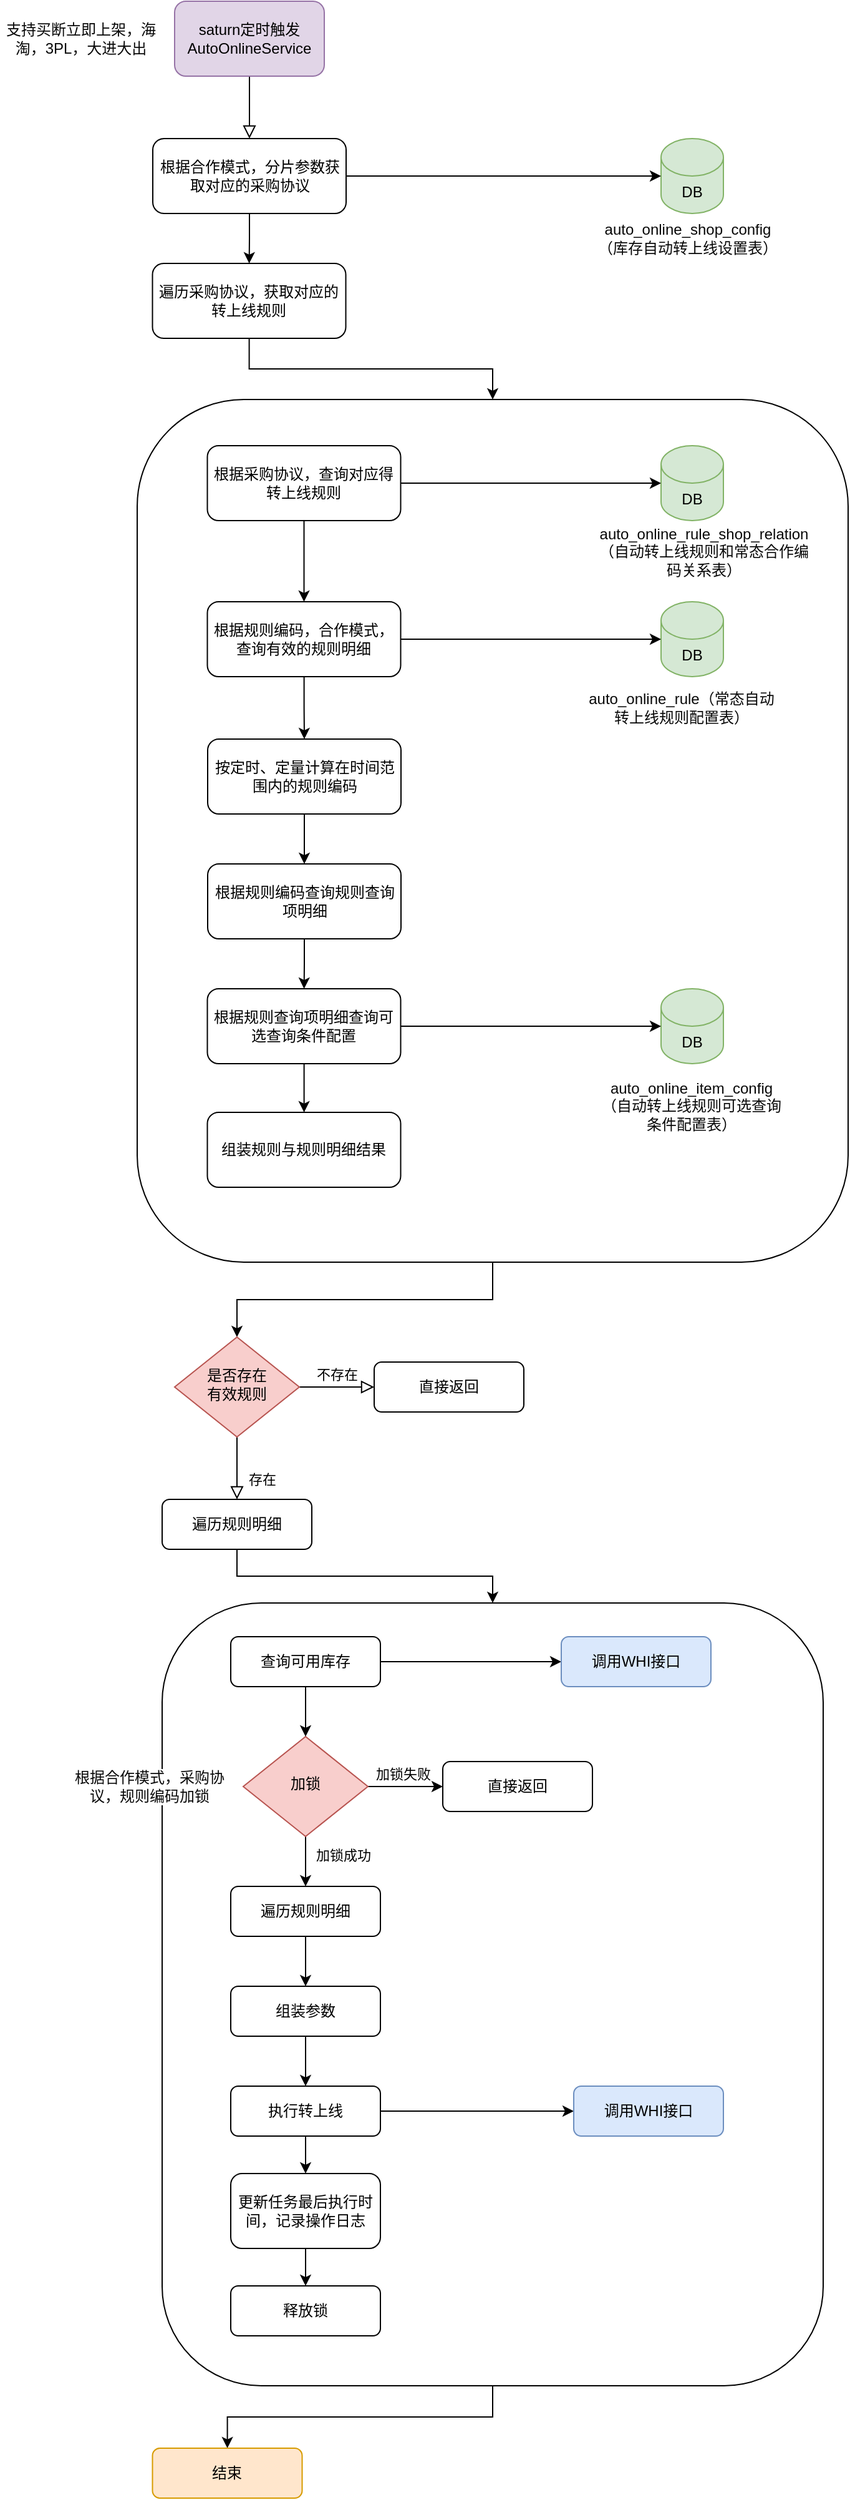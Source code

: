 <mxfile version="24.3.1" type="github">
  <diagram id="C5RBs43oDa-KdzZeNtuy" name="Page-1">
    <mxGraphModel dx="1050" dy="581" grid="1" gridSize="10" guides="1" tooltips="1" connect="1" arrows="1" fold="1" page="1" pageScale="1" pageWidth="827" pageHeight="1169" math="0" shadow="0">
      <root>
        <mxCell id="WIyWlLk6GJQsqaUBKTNV-0" />
        <mxCell id="WIyWlLk6GJQsqaUBKTNV-1" parent="WIyWlLk6GJQsqaUBKTNV-0" />
        <mxCell id="Vb5uBY2Feg9RNN3zf18O-69" style="edgeStyle=orthogonalEdgeStyle;rounded=0;orthogonalLoop=1;jettySize=auto;html=1;" edge="1" parent="WIyWlLk6GJQsqaUBKTNV-1" source="Vb5uBY2Feg9RNN3zf18O-63" target="Vb5uBY2Feg9RNN3zf18O-20">
          <mxGeometry relative="1" as="geometry" />
        </mxCell>
        <mxCell id="Vb5uBY2Feg9RNN3zf18O-63" value="" style="rounded=1;whiteSpace=wrap;html=1;fontSize=12;glass=0;strokeWidth=1;shadow=0;" vertex="1" parent="WIyWlLk6GJQsqaUBKTNV-1">
          <mxGeometry x="150" y="1343" width="530" height="627" as="geometry" />
        </mxCell>
        <mxCell id="Vb5uBY2Feg9RNN3zf18O-62" style="edgeStyle=orthogonalEdgeStyle;rounded=0;orthogonalLoop=1;jettySize=auto;html=1;" edge="1" parent="WIyWlLk6GJQsqaUBKTNV-1" source="Vb5uBY2Feg9RNN3zf18O-47" target="WIyWlLk6GJQsqaUBKTNV-10">
          <mxGeometry relative="1" as="geometry" />
        </mxCell>
        <mxCell id="Vb5uBY2Feg9RNN3zf18O-47" value="" style="rounded=1;whiteSpace=wrap;html=1;fontSize=12;glass=0;strokeWidth=1;shadow=0;" vertex="1" parent="WIyWlLk6GJQsqaUBKTNV-1">
          <mxGeometry x="130" y="379" width="570" height="691" as="geometry" />
        </mxCell>
        <mxCell id="WIyWlLk6GJQsqaUBKTNV-2" value="" style="rounded=0;html=1;jettySize=auto;orthogonalLoop=1;fontSize=11;endArrow=block;endFill=0;endSize=8;strokeWidth=1;shadow=0;labelBackgroundColor=none;edgeStyle=orthogonalEdgeStyle;" parent="WIyWlLk6GJQsqaUBKTNV-1" source="WIyWlLk6GJQsqaUBKTNV-3" edge="1">
          <mxGeometry relative="1" as="geometry">
            <mxPoint x="220" y="170" as="targetPoint" />
          </mxGeometry>
        </mxCell>
        <mxCell id="WIyWlLk6GJQsqaUBKTNV-3" value="saturn定时触发&lt;div&gt;AutoOnlineService&lt;br&gt;&lt;/div&gt;" style="rounded=1;whiteSpace=wrap;html=1;fontSize=12;glass=0;strokeWidth=1;shadow=0;fillColor=#e1d5e7;strokeColor=#9673a6;" parent="WIyWlLk6GJQsqaUBKTNV-1" vertex="1">
          <mxGeometry x="160" y="60" width="120" height="60" as="geometry" />
        </mxCell>
        <mxCell id="Vb5uBY2Feg9RNN3zf18O-44" style="edgeStyle=orthogonalEdgeStyle;rounded=0;orthogonalLoop=1;jettySize=auto;html=1;" edge="1" parent="WIyWlLk6GJQsqaUBKTNV-1" source="WIyWlLk6GJQsqaUBKTNV-7" target="Vb5uBY2Feg9RNN3zf18O-43">
          <mxGeometry relative="1" as="geometry" />
        </mxCell>
        <mxCell id="WIyWlLk6GJQsqaUBKTNV-7" value="根据合作模式，分片参数获取对应的采购协议" style="rounded=1;whiteSpace=wrap;html=1;fontSize=12;glass=0;strokeWidth=1;shadow=0;" parent="WIyWlLk6GJQsqaUBKTNV-1" vertex="1">
          <mxGeometry x="142.5" y="170" width="155" height="60" as="geometry" />
        </mxCell>
        <mxCell id="WIyWlLk6GJQsqaUBKTNV-8" value="存在" style="rounded=0;html=1;jettySize=auto;orthogonalLoop=1;fontSize=11;endArrow=block;endFill=0;endSize=8;strokeWidth=1;shadow=0;labelBackgroundColor=none;edgeStyle=orthogonalEdgeStyle;" parent="WIyWlLk6GJQsqaUBKTNV-1" source="WIyWlLk6GJQsqaUBKTNV-10" target="WIyWlLk6GJQsqaUBKTNV-11" edge="1">
          <mxGeometry x="0.333" y="20" relative="1" as="geometry">
            <mxPoint as="offset" />
          </mxGeometry>
        </mxCell>
        <mxCell id="WIyWlLk6GJQsqaUBKTNV-9" value="不存在" style="edgeStyle=orthogonalEdgeStyle;rounded=0;html=1;jettySize=auto;orthogonalLoop=1;fontSize=11;endArrow=block;endFill=0;endSize=8;strokeWidth=1;shadow=0;labelBackgroundColor=none;" parent="WIyWlLk6GJQsqaUBKTNV-1" source="WIyWlLk6GJQsqaUBKTNV-10" target="WIyWlLk6GJQsqaUBKTNV-12" edge="1">
          <mxGeometry y="10" relative="1" as="geometry">
            <mxPoint as="offset" />
          </mxGeometry>
        </mxCell>
        <mxCell id="WIyWlLk6GJQsqaUBKTNV-10" value="是否存在&lt;div&gt;有效规则&lt;/div&gt;" style="rhombus;whiteSpace=wrap;html=1;shadow=0;fontFamily=Helvetica;fontSize=12;align=center;strokeWidth=1;spacing=6;spacingTop=-4;fillColor=#f8cecc;strokeColor=#b85450;" parent="WIyWlLk6GJQsqaUBKTNV-1" vertex="1">
          <mxGeometry x="160" y="1130" width="100" height="80" as="geometry" />
        </mxCell>
        <mxCell id="Vb5uBY2Feg9RNN3zf18O-65" style="edgeStyle=orthogonalEdgeStyle;rounded=0;orthogonalLoop=1;jettySize=auto;html=1;" edge="1" parent="WIyWlLk6GJQsqaUBKTNV-1" source="WIyWlLk6GJQsqaUBKTNV-11" target="Vb5uBY2Feg9RNN3zf18O-63">
          <mxGeometry relative="1" as="geometry" />
        </mxCell>
        <mxCell id="WIyWlLk6GJQsqaUBKTNV-11" value="遍历规则明细" style="rounded=1;whiteSpace=wrap;html=1;fontSize=12;glass=0;strokeWidth=1;shadow=0;" parent="WIyWlLk6GJQsqaUBKTNV-1" vertex="1">
          <mxGeometry x="150" y="1260" width="120" height="40" as="geometry" />
        </mxCell>
        <mxCell id="WIyWlLk6GJQsqaUBKTNV-12" value="直接返回" style="rounded=1;whiteSpace=wrap;html=1;fontSize=12;glass=0;strokeWidth=1;shadow=0;" parent="WIyWlLk6GJQsqaUBKTNV-1" vertex="1">
          <mxGeometry x="320" y="1150" width="120" height="40" as="geometry" />
        </mxCell>
        <mxCell id="Vb5uBY2Feg9RNN3zf18O-0" value="&lt;p style=&quot;background-color: rgb(255, 255, 255);&quot;&gt;&lt;font color=&quot;#080808&quot;&gt;支持&lt;/font&gt;&lt;span style=&quot;background-color: initial;&quot;&gt;&lt;font color=&quot;#080808&quot;&gt;买断立即上架，&lt;/font&gt;&lt;/span&gt;&lt;span style=&quot;background-color: initial;&quot;&gt;&lt;font color=&quot;#080808&quot;&gt;海淘，&lt;/font&gt;&lt;/span&gt;&lt;span style=&quot;color: rgb(8, 8, 8); background-color: initial;&quot;&gt;3PL，大进大出&lt;/span&gt;&lt;/p&gt;" style="text;html=1;align=center;verticalAlign=middle;whiteSpace=wrap;rounded=0;" vertex="1" parent="WIyWlLk6GJQsqaUBKTNV-1">
          <mxGeometry x="20" y="75" width="130" height="30" as="geometry" />
        </mxCell>
        <mxCell id="Vb5uBY2Feg9RNN3zf18O-7" style="edgeStyle=orthogonalEdgeStyle;rounded=0;orthogonalLoop=1;jettySize=auto;html=1;entryX=0;entryY=0.5;entryDx=0;entryDy=0;" edge="1" parent="WIyWlLk6GJQsqaUBKTNV-1" source="Vb5uBY2Feg9RNN3zf18O-3" target="Vb5uBY2Feg9RNN3zf18O-6">
          <mxGeometry relative="1" as="geometry" />
        </mxCell>
        <mxCell id="Vb5uBY2Feg9RNN3zf18O-8" value="加锁失败" style="edgeLabel;html=1;align=center;verticalAlign=middle;resizable=0;points=[];" vertex="1" connectable="0" parent="Vb5uBY2Feg9RNN3zf18O-7">
          <mxGeometry x="-0.207" y="4" relative="1" as="geometry">
            <mxPoint x="4" y="-6" as="offset" />
          </mxGeometry>
        </mxCell>
        <mxCell id="Vb5uBY2Feg9RNN3zf18O-10" style="edgeStyle=orthogonalEdgeStyle;rounded=0;orthogonalLoop=1;jettySize=auto;html=1;entryX=0.5;entryY=0;entryDx=0;entryDy=0;" edge="1" parent="WIyWlLk6GJQsqaUBKTNV-1" source="Vb5uBY2Feg9RNN3zf18O-3" target="Vb5uBY2Feg9RNN3zf18O-9">
          <mxGeometry relative="1" as="geometry" />
        </mxCell>
        <mxCell id="Vb5uBY2Feg9RNN3zf18O-11" value="加锁成功" style="edgeLabel;html=1;align=center;verticalAlign=middle;resizable=0;points=[];" vertex="1" connectable="0" parent="Vb5uBY2Feg9RNN3zf18O-10">
          <mxGeometry x="-0.15" y="-1" relative="1" as="geometry">
            <mxPoint x="31" y="-2" as="offset" />
          </mxGeometry>
        </mxCell>
        <mxCell id="Vb5uBY2Feg9RNN3zf18O-3" value="加锁" style="rhombus;whiteSpace=wrap;html=1;shadow=0;fontFamily=Helvetica;fontSize=12;align=center;strokeWidth=1;spacing=6;spacingTop=-4;fillColor=#f8cecc;strokeColor=#b85450;" vertex="1" parent="WIyWlLk6GJQsqaUBKTNV-1">
          <mxGeometry x="215" y="1450" width="100" height="80" as="geometry" />
        </mxCell>
        <mxCell id="Vb5uBY2Feg9RNN3zf18O-5" value="&lt;p style=&quot;background-color: rgb(255, 255, 255);&quot;&gt;&lt;font color=&quot;#080808&quot;&gt;根据合作模式，采购协议，规则编码加锁&lt;/font&gt;&lt;/p&gt;" style="text;html=1;align=center;verticalAlign=middle;whiteSpace=wrap;rounded=0;" vertex="1" parent="WIyWlLk6GJQsqaUBKTNV-1">
          <mxGeometry x="75" y="1475" width="130" height="30" as="geometry" />
        </mxCell>
        <mxCell id="Vb5uBY2Feg9RNN3zf18O-6" value="直接返回" style="rounded=1;whiteSpace=wrap;html=1;fontSize=12;glass=0;strokeWidth=1;shadow=0;" vertex="1" parent="WIyWlLk6GJQsqaUBKTNV-1">
          <mxGeometry x="375" y="1470" width="120" height="40" as="geometry" />
        </mxCell>
        <mxCell id="Vb5uBY2Feg9RNN3zf18O-13" style="edgeStyle=orthogonalEdgeStyle;rounded=0;orthogonalLoop=1;jettySize=auto;html=1;" edge="1" parent="WIyWlLk6GJQsqaUBKTNV-1" source="Vb5uBY2Feg9RNN3zf18O-9" target="Vb5uBY2Feg9RNN3zf18O-12">
          <mxGeometry relative="1" as="geometry" />
        </mxCell>
        <mxCell id="Vb5uBY2Feg9RNN3zf18O-9" value="遍历规则明细" style="rounded=1;whiteSpace=wrap;html=1;fontSize=12;glass=0;strokeWidth=1;shadow=0;" vertex="1" parent="WIyWlLk6GJQsqaUBKTNV-1">
          <mxGeometry x="205" y="1570" width="120" height="40" as="geometry" />
        </mxCell>
        <mxCell id="Vb5uBY2Feg9RNN3zf18O-68" style="edgeStyle=orthogonalEdgeStyle;rounded=0;orthogonalLoop=1;jettySize=auto;html=1;" edge="1" parent="WIyWlLk6GJQsqaUBKTNV-1" source="Vb5uBY2Feg9RNN3zf18O-12" target="Vb5uBY2Feg9RNN3zf18O-14">
          <mxGeometry relative="1" as="geometry" />
        </mxCell>
        <mxCell id="Vb5uBY2Feg9RNN3zf18O-12" value="组装参数" style="rounded=1;whiteSpace=wrap;html=1;fontSize=12;glass=0;strokeWidth=1;shadow=0;" vertex="1" parent="WIyWlLk6GJQsqaUBKTNV-1">
          <mxGeometry x="205" y="1650" width="120" height="40" as="geometry" />
        </mxCell>
        <mxCell id="Vb5uBY2Feg9RNN3zf18O-17" style="edgeStyle=orthogonalEdgeStyle;rounded=0;orthogonalLoop=1;jettySize=auto;html=1;" edge="1" parent="WIyWlLk6GJQsqaUBKTNV-1" source="Vb5uBY2Feg9RNN3zf18O-14" target="Vb5uBY2Feg9RNN3zf18O-16">
          <mxGeometry relative="1" as="geometry" />
        </mxCell>
        <mxCell id="Vb5uBY2Feg9RNN3zf18O-76" style="edgeStyle=orthogonalEdgeStyle;rounded=0;orthogonalLoop=1;jettySize=auto;html=1;" edge="1" parent="WIyWlLk6GJQsqaUBKTNV-1" source="Vb5uBY2Feg9RNN3zf18O-14" target="Vb5uBY2Feg9RNN3zf18O-74">
          <mxGeometry relative="1" as="geometry" />
        </mxCell>
        <mxCell id="Vb5uBY2Feg9RNN3zf18O-14" value="执行转上线" style="rounded=1;whiteSpace=wrap;html=1;fontSize=12;glass=0;strokeWidth=1;shadow=0;" vertex="1" parent="WIyWlLk6GJQsqaUBKTNV-1">
          <mxGeometry x="205" y="1730" width="120" height="40" as="geometry" />
        </mxCell>
        <mxCell id="Vb5uBY2Feg9RNN3zf18O-19" style="edgeStyle=orthogonalEdgeStyle;rounded=0;orthogonalLoop=1;jettySize=auto;html=1;" edge="1" parent="WIyWlLk6GJQsqaUBKTNV-1" source="Vb5uBY2Feg9RNN3zf18O-16" target="Vb5uBY2Feg9RNN3zf18O-18">
          <mxGeometry relative="1" as="geometry" />
        </mxCell>
        <mxCell id="Vb5uBY2Feg9RNN3zf18O-16" value="更新任务最后执行时间，记录操作日志" style="rounded=1;whiteSpace=wrap;html=1;fontSize=12;glass=0;strokeWidth=1;shadow=0;" vertex="1" parent="WIyWlLk6GJQsqaUBKTNV-1">
          <mxGeometry x="205" y="1800" width="120" height="60" as="geometry" />
        </mxCell>
        <mxCell id="Vb5uBY2Feg9RNN3zf18O-18" value="释放锁" style="rounded=1;whiteSpace=wrap;html=1;fontSize=12;glass=0;strokeWidth=1;shadow=0;" vertex="1" parent="WIyWlLk6GJQsqaUBKTNV-1">
          <mxGeometry x="205" y="1890" width="120" height="40" as="geometry" />
        </mxCell>
        <mxCell id="Vb5uBY2Feg9RNN3zf18O-20" value="结束" style="rounded=1;whiteSpace=wrap;html=1;fontSize=12;glass=0;strokeWidth=1;shadow=0;fillColor=#ffe6cc;strokeColor=#d79b00;" vertex="1" parent="WIyWlLk6GJQsqaUBKTNV-1">
          <mxGeometry x="142.25" y="2020" width="120" height="40" as="geometry" />
        </mxCell>
        <mxCell id="Vb5uBY2Feg9RNN3zf18O-27" value="DB" style="shape=cylinder3;whiteSpace=wrap;html=1;boundedLbl=1;backgroundOutline=1;size=15;fillColor=#d5e8d4;strokeColor=#82b366;" vertex="1" parent="WIyWlLk6GJQsqaUBKTNV-1">
          <mxGeometry x="550" y="170" width="50" height="60" as="geometry" />
        </mxCell>
        <mxCell id="Vb5uBY2Feg9RNN3zf18O-29" value="&lt;p style=&quot;background-color: rgb(255, 255, 255);&quot;&gt;&lt;span style=&quot;background-color: initial;&quot;&gt;&lt;font color=&quot;#080808&quot;&gt;auto_online_shop_config&lt;/font&gt;&lt;/span&gt;&lt;span style=&quot;background-color: initial;&quot;&gt;&lt;font color=&quot;#080808&quot;&gt;（&lt;/font&gt;&lt;/span&gt;&lt;span style=&quot;background-color: initial;&quot;&gt;&lt;font color=&quot;#080808&quot;&gt;库存自动转上线设置表&lt;/font&gt;&lt;/span&gt;&lt;span style=&quot;color: rgb(8, 8, 8); background-color: initial;&quot;&gt;）&lt;/span&gt;&lt;/p&gt;" style="text;html=1;align=center;verticalAlign=middle;whiteSpace=wrap;rounded=0;" vertex="1" parent="WIyWlLk6GJQsqaUBKTNV-1">
          <mxGeometry x="495" y="230" width="152.5" height="40" as="geometry" />
        </mxCell>
        <mxCell id="Vb5uBY2Feg9RNN3zf18O-31" style="edgeStyle=orthogonalEdgeStyle;rounded=0;orthogonalLoop=1;jettySize=auto;html=1;entryX=0;entryY=0.5;entryDx=0;entryDy=0;entryPerimeter=0;" edge="1" parent="WIyWlLk6GJQsqaUBKTNV-1" source="WIyWlLk6GJQsqaUBKTNV-7" target="Vb5uBY2Feg9RNN3zf18O-27">
          <mxGeometry relative="1" as="geometry" />
        </mxCell>
        <mxCell id="Vb5uBY2Feg9RNN3zf18O-38" style="edgeStyle=orthogonalEdgeStyle;rounded=0;orthogonalLoop=1;jettySize=auto;html=1;" edge="1" parent="WIyWlLk6GJQsqaUBKTNV-1" source="Vb5uBY2Feg9RNN3zf18O-32" target="Vb5uBY2Feg9RNN3zf18O-37">
          <mxGeometry relative="1" as="geometry" />
        </mxCell>
        <mxCell id="Vb5uBY2Feg9RNN3zf18O-32" value="根据采购协议，查询对应得转上线规则" style="rounded=1;whiteSpace=wrap;html=1;fontSize=12;glass=0;strokeWidth=1;shadow=0;" vertex="1" parent="WIyWlLk6GJQsqaUBKTNV-1">
          <mxGeometry x="186.25" y="416" width="155" height="60" as="geometry" />
        </mxCell>
        <mxCell id="Vb5uBY2Feg9RNN3zf18O-33" value="DB" style="shape=cylinder3;whiteSpace=wrap;html=1;boundedLbl=1;backgroundOutline=1;size=15;fillColor=#d5e8d4;strokeColor=#82b366;" vertex="1" parent="WIyWlLk6GJQsqaUBKTNV-1">
          <mxGeometry x="550" y="416" width="50" height="60" as="geometry" />
        </mxCell>
        <mxCell id="Vb5uBY2Feg9RNN3zf18O-34" value="&lt;p style=&quot;background-color: rgb(255, 255, 255);&quot;&gt;&lt;span style=&quot;background-color: initial;&quot;&gt;&lt;font color=&quot;#080808&quot;&gt;auto_online_rule_shop_relation&lt;/font&gt;&lt;/span&gt;&lt;span style=&quot;background-color: initial;&quot;&gt;&lt;font color=&quot;#080808&quot;&gt;（&lt;/font&gt;&lt;/span&gt;&lt;span style=&quot;background-color: initial;&quot;&gt;&lt;font color=&quot;#080808&quot;&gt;自动转上线规则和常态合作编码关系表）&lt;/font&gt;&lt;/span&gt;&lt;/p&gt;" style="text;html=1;align=center;verticalAlign=middle;whiteSpace=wrap;rounded=0;" vertex="1" parent="WIyWlLk6GJQsqaUBKTNV-1">
          <mxGeometry x="495" y="476" width="178.75" height="50" as="geometry" />
        </mxCell>
        <mxCell id="Vb5uBY2Feg9RNN3zf18O-36" style="edgeStyle=orthogonalEdgeStyle;rounded=0;orthogonalLoop=1;jettySize=auto;html=1;entryX=0;entryY=0.5;entryDx=0;entryDy=0;entryPerimeter=0;" edge="1" parent="WIyWlLk6GJQsqaUBKTNV-1" source="Vb5uBY2Feg9RNN3zf18O-32" target="Vb5uBY2Feg9RNN3zf18O-33">
          <mxGeometry relative="1" as="geometry" />
        </mxCell>
        <mxCell id="Vb5uBY2Feg9RNN3zf18O-59" style="edgeStyle=orthogonalEdgeStyle;rounded=0;orthogonalLoop=1;jettySize=auto;html=1;entryX=0.5;entryY=0;entryDx=0;entryDy=0;" edge="1" parent="WIyWlLk6GJQsqaUBKTNV-1" source="Vb5uBY2Feg9RNN3zf18O-37" target="Vb5uBY2Feg9RNN3zf18O-50">
          <mxGeometry relative="1" as="geometry" />
        </mxCell>
        <mxCell id="Vb5uBY2Feg9RNN3zf18O-37" value="根据规则编码，合作模式，查询有效的规则明细" style="rounded=1;whiteSpace=wrap;html=1;fontSize=12;glass=0;strokeWidth=1;shadow=0;" vertex="1" parent="WIyWlLk6GJQsqaUBKTNV-1">
          <mxGeometry x="186.25" y="541" width="155" height="60" as="geometry" />
        </mxCell>
        <mxCell id="Vb5uBY2Feg9RNN3zf18O-39" value="DB" style="shape=cylinder3;whiteSpace=wrap;html=1;boundedLbl=1;backgroundOutline=1;size=15;fillColor=#d5e8d4;strokeColor=#82b366;" vertex="1" parent="WIyWlLk6GJQsqaUBKTNV-1">
          <mxGeometry x="550" y="541" width="50" height="60" as="geometry" />
        </mxCell>
        <mxCell id="Vb5uBY2Feg9RNN3zf18O-40" value="&lt;p style=&quot;background-color: rgb(255, 255, 255);&quot;&gt;&lt;span style=&quot;background-color: initial;&quot;&gt;&lt;font color=&quot;#080808&quot;&gt;auto_online_rule&lt;/font&gt;&lt;/span&gt;&lt;span style=&quot;background-color: initial;&quot;&gt;&lt;font color=&quot;#080808&quot;&gt;（&lt;/font&gt;&lt;/span&gt;&lt;span style=&quot;background-color: initial;&quot;&gt;&lt;font color=&quot;#080808&quot;&gt;常态自动转上线规则配置表）&lt;/font&gt;&lt;/span&gt;&lt;/p&gt;" style="text;html=1;align=center;verticalAlign=middle;whiteSpace=wrap;rounded=0;" vertex="1" parent="WIyWlLk6GJQsqaUBKTNV-1">
          <mxGeometry x="489.81" y="601" width="153.12" height="50" as="geometry" />
        </mxCell>
        <mxCell id="Vb5uBY2Feg9RNN3zf18O-41" style="edgeStyle=orthogonalEdgeStyle;rounded=0;orthogonalLoop=1;jettySize=auto;html=1;entryX=0;entryY=0.5;entryDx=0;entryDy=0;entryPerimeter=0;" edge="1" parent="WIyWlLk6GJQsqaUBKTNV-1" source="Vb5uBY2Feg9RNN3zf18O-37" target="Vb5uBY2Feg9RNN3zf18O-39">
          <mxGeometry relative="1" as="geometry" />
        </mxCell>
        <mxCell id="Vb5uBY2Feg9RNN3zf18O-48" style="edgeStyle=orthogonalEdgeStyle;rounded=0;orthogonalLoop=1;jettySize=auto;html=1;" edge="1" parent="WIyWlLk6GJQsqaUBKTNV-1" source="Vb5uBY2Feg9RNN3zf18O-43" target="Vb5uBY2Feg9RNN3zf18O-47">
          <mxGeometry relative="1" as="geometry" />
        </mxCell>
        <mxCell id="Vb5uBY2Feg9RNN3zf18O-43" value="遍历采购协议，获取对应的转上线规则" style="rounded=1;whiteSpace=wrap;html=1;fontSize=12;glass=0;strokeWidth=1;shadow=0;" vertex="1" parent="WIyWlLk6GJQsqaUBKTNV-1">
          <mxGeometry x="142.25" y="270" width="155" height="60" as="geometry" />
        </mxCell>
        <mxCell id="Vb5uBY2Feg9RNN3zf18O-53" style="edgeStyle=orthogonalEdgeStyle;rounded=0;orthogonalLoop=1;jettySize=auto;html=1;entryX=0.5;entryY=0;entryDx=0;entryDy=0;" edge="1" parent="WIyWlLk6GJQsqaUBKTNV-1" source="Vb5uBY2Feg9RNN3zf18O-50" target="Vb5uBY2Feg9RNN3zf18O-52">
          <mxGeometry relative="1" as="geometry" />
        </mxCell>
        <mxCell id="Vb5uBY2Feg9RNN3zf18O-50" value="按定时、定量计算在时间范围内的规则编码" style="rounded=1;whiteSpace=wrap;html=1;fontSize=12;glass=0;strokeWidth=1;shadow=0;" vertex="1" parent="WIyWlLk6GJQsqaUBKTNV-1">
          <mxGeometry x="186.5" y="651" width="155" height="60" as="geometry" />
        </mxCell>
        <mxCell id="Vb5uBY2Feg9RNN3zf18O-55" style="edgeStyle=orthogonalEdgeStyle;rounded=0;orthogonalLoop=1;jettySize=auto;html=1;" edge="1" parent="WIyWlLk6GJQsqaUBKTNV-1" source="Vb5uBY2Feg9RNN3zf18O-52" target="Vb5uBY2Feg9RNN3zf18O-54">
          <mxGeometry relative="1" as="geometry" />
        </mxCell>
        <mxCell id="Vb5uBY2Feg9RNN3zf18O-52" value="根据规则编码查询规则查询项明细" style="rounded=1;whiteSpace=wrap;html=1;fontSize=12;glass=0;strokeWidth=1;shadow=0;" vertex="1" parent="WIyWlLk6GJQsqaUBKTNV-1">
          <mxGeometry x="186.5" y="751" width="155" height="60" as="geometry" />
        </mxCell>
        <mxCell id="Vb5uBY2Feg9RNN3zf18O-61" style="edgeStyle=orthogonalEdgeStyle;rounded=0;orthogonalLoop=1;jettySize=auto;html=1;" edge="1" parent="WIyWlLk6GJQsqaUBKTNV-1" source="Vb5uBY2Feg9RNN3zf18O-54" target="Vb5uBY2Feg9RNN3zf18O-60">
          <mxGeometry relative="1" as="geometry" />
        </mxCell>
        <mxCell id="Vb5uBY2Feg9RNN3zf18O-54" value="根据规则查询项明细查询可选查询条件配置" style="rounded=1;whiteSpace=wrap;html=1;fontSize=12;glass=0;strokeWidth=1;shadow=0;" vertex="1" parent="WIyWlLk6GJQsqaUBKTNV-1">
          <mxGeometry x="186.25" y="851" width="155" height="60" as="geometry" />
        </mxCell>
        <mxCell id="Vb5uBY2Feg9RNN3zf18O-56" value="DB" style="shape=cylinder3;whiteSpace=wrap;html=1;boundedLbl=1;backgroundOutline=1;size=15;fillColor=#d5e8d4;strokeColor=#82b366;" vertex="1" parent="WIyWlLk6GJQsqaUBKTNV-1">
          <mxGeometry x="550" y="851" width="50" height="60" as="geometry" />
        </mxCell>
        <mxCell id="Vb5uBY2Feg9RNN3zf18O-57" value="&lt;p style=&quot;background-color: rgb(255, 255, 255);&quot;&gt;&lt;span style=&quot;background-color: initial;&quot;&gt;&lt;font color=&quot;#080808&quot;&gt;auto_online_item_config&lt;/font&gt;&lt;/span&gt;&lt;span style=&quot;background-color: initial;&quot;&gt;&lt;font color=&quot;#080808&quot;&gt;（&lt;/font&gt;&lt;/span&gt;&lt;span style=&quot;background-color: initial;&quot;&gt;&lt;font color=&quot;#080808&quot;&gt;自动转上线规则可选查询条件配置表）&lt;/font&gt;&lt;/span&gt;&lt;/p&gt;" style="text;html=1;align=center;verticalAlign=middle;whiteSpace=wrap;rounded=0;" vertex="1" parent="WIyWlLk6GJQsqaUBKTNV-1">
          <mxGeometry x="498.44" y="920" width="153.12" height="50" as="geometry" />
        </mxCell>
        <mxCell id="Vb5uBY2Feg9RNN3zf18O-58" style="edgeStyle=orthogonalEdgeStyle;rounded=0;orthogonalLoop=1;jettySize=auto;html=1;entryX=0;entryY=0.5;entryDx=0;entryDy=0;entryPerimeter=0;" edge="1" parent="WIyWlLk6GJQsqaUBKTNV-1" source="Vb5uBY2Feg9RNN3zf18O-54" target="Vb5uBY2Feg9RNN3zf18O-56">
          <mxGeometry relative="1" as="geometry" />
        </mxCell>
        <mxCell id="Vb5uBY2Feg9RNN3zf18O-60" value="组装规则与规则明细结果" style="rounded=1;whiteSpace=wrap;html=1;fontSize=12;glass=0;strokeWidth=1;shadow=0;" vertex="1" parent="WIyWlLk6GJQsqaUBKTNV-1">
          <mxGeometry x="186.25" y="950" width="155" height="60" as="geometry" />
        </mxCell>
        <mxCell id="Vb5uBY2Feg9RNN3zf18O-71" style="edgeStyle=orthogonalEdgeStyle;rounded=0;orthogonalLoop=1;jettySize=auto;html=1;" edge="1" parent="WIyWlLk6GJQsqaUBKTNV-1" source="Vb5uBY2Feg9RNN3zf18O-66" target="Vb5uBY2Feg9RNN3zf18O-3">
          <mxGeometry relative="1" as="geometry" />
        </mxCell>
        <mxCell id="Vb5uBY2Feg9RNN3zf18O-73" style="edgeStyle=orthogonalEdgeStyle;rounded=0;orthogonalLoop=1;jettySize=auto;html=1;" edge="1" parent="WIyWlLk6GJQsqaUBKTNV-1" source="Vb5uBY2Feg9RNN3zf18O-66" target="Vb5uBY2Feg9RNN3zf18O-72">
          <mxGeometry relative="1" as="geometry" />
        </mxCell>
        <mxCell id="Vb5uBY2Feg9RNN3zf18O-66" value="查询可用库存" style="rounded=1;whiteSpace=wrap;html=1;fontSize=12;glass=0;strokeWidth=1;shadow=0;" vertex="1" parent="WIyWlLk6GJQsqaUBKTNV-1">
          <mxGeometry x="205" y="1370" width="120" height="40" as="geometry" />
        </mxCell>
        <mxCell id="Vb5uBY2Feg9RNN3zf18O-72" value="调用WHI接口" style="rounded=1;whiteSpace=wrap;html=1;fontSize=12;glass=0;strokeWidth=1;shadow=0;fillColor=#dae8fc;strokeColor=#6c8ebf;" vertex="1" parent="WIyWlLk6GJQsqaUBKTNV-1">
          <mxGeometry x="470" y="1370" width="120" height="40" as="geometry" />
        </mxCell>
        <mxCell id="Vb5uBY2Feg9RNN3zf18O-74" value="调用WHI接口" style="rounded=1;whiteSpace=wrap;html=1;fontSize=12;glass=0;strokeWidth=1;shadow=0;fillColor=#dae8fc;strokeColor=#6c8ebf;" vertex="1" parent="WIyWlLk6GJQsqaUBKTNV-1">
          <mxGeometry x="480" y="1730" width="120" height="40" as="geometry" />
        </mxCell>
      </root>
    </mxGraphModel>
  </diagram>
</mxfile>
